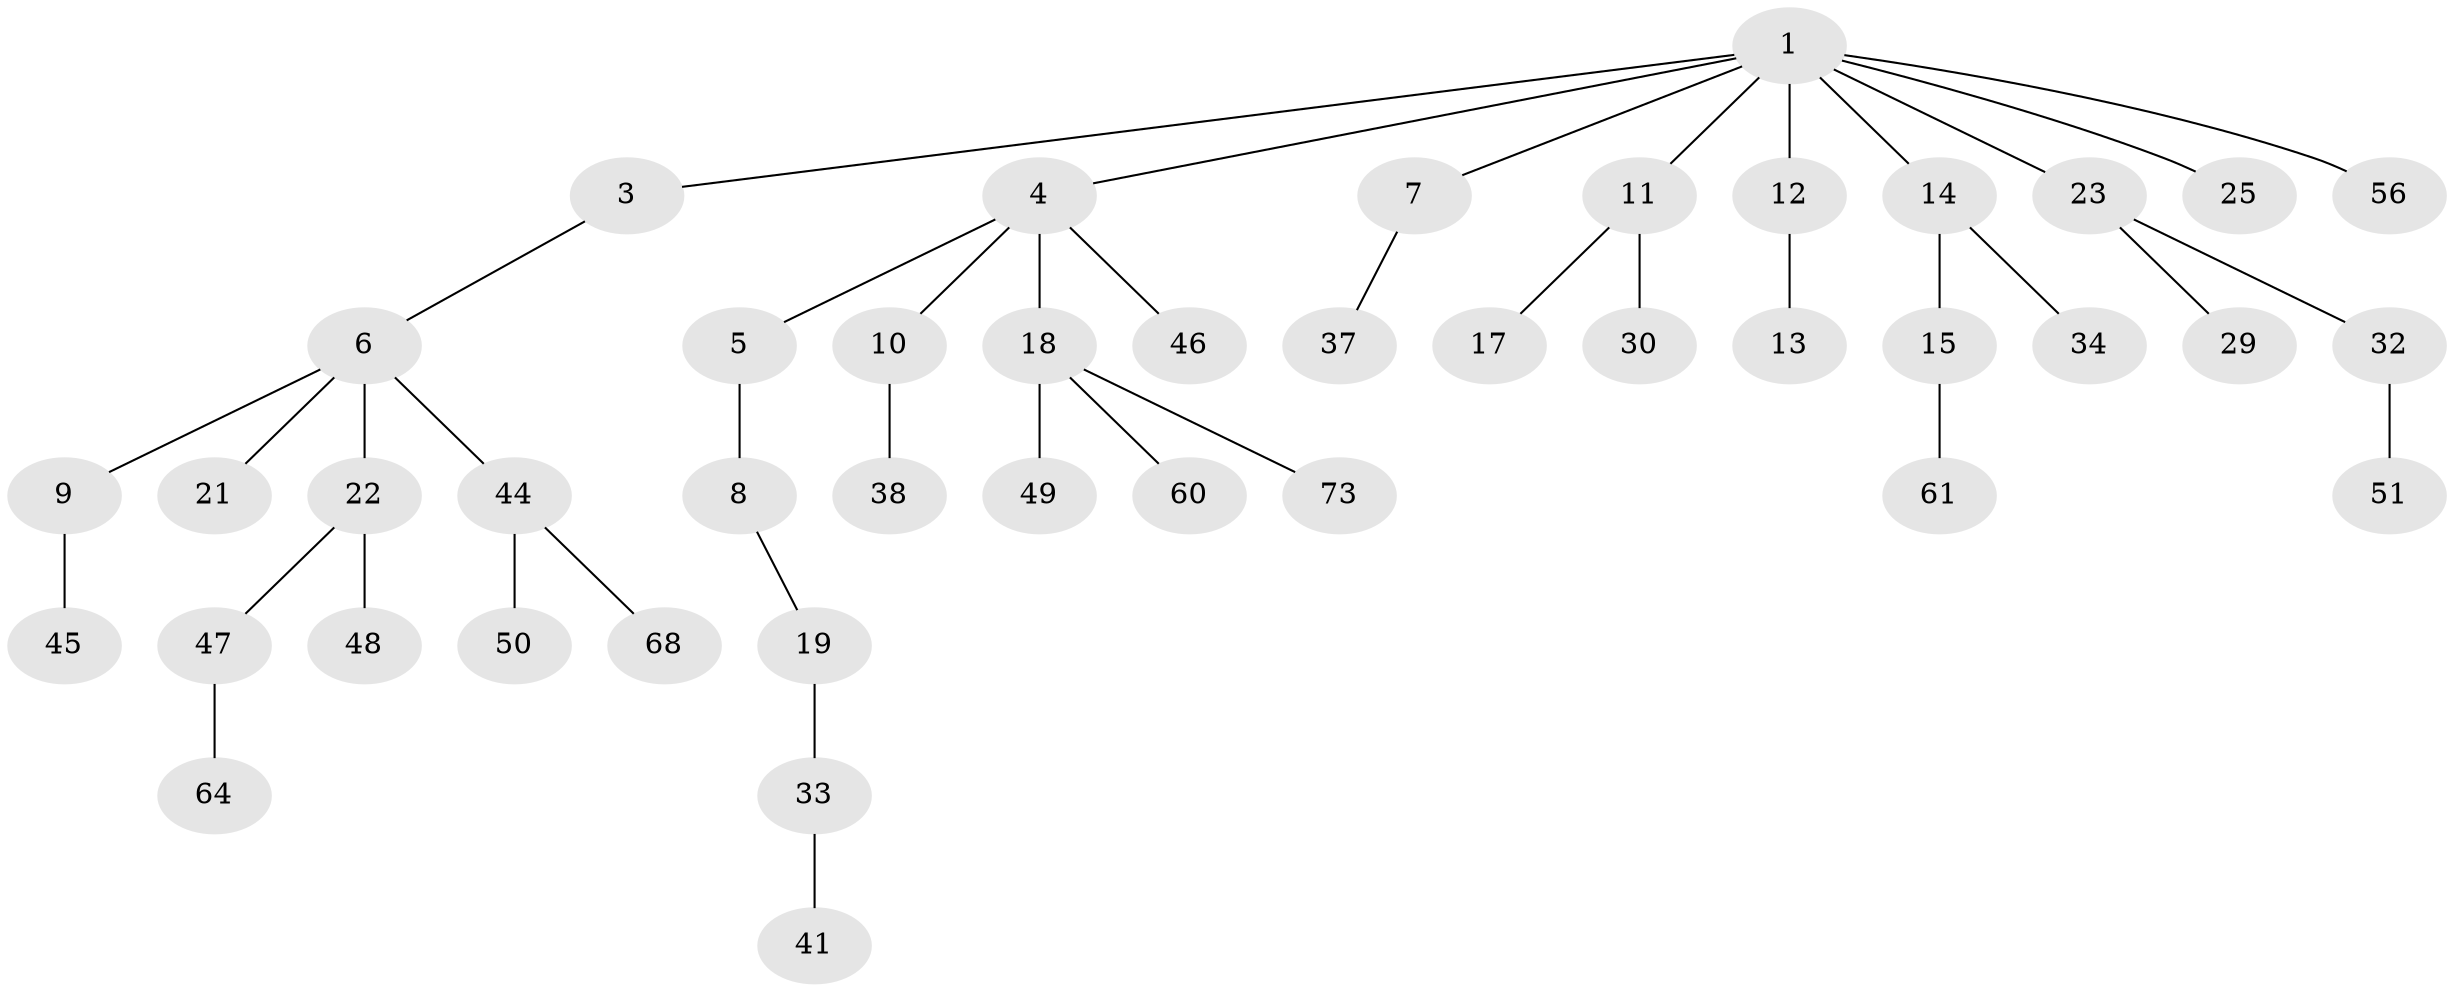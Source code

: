 // original degree distribution, {4: 0.0821917808219178, 7: 0.0136986301369863, 3: 0.1643835616438356, 2: 0.2054794520547945, 5: 0.0273972602739726, 1: 0.5068493150684932}
// Generated by graph-tools (version 1.1) at 2025/19/03/04/25 18:19:22]
// undirected, 43 vertices, 42 edges
graph export_dot {
graph [start="1"]
  node [color=gray90,style=filled];
  1 [super="+2"];
  3 [super="+71"];
  4 [super="+16"];
  5;
  6;
  7 [super="+43"];
  8;
  9 [super="+36+31+52"];
  10 [super="+40"];
  11;
  12 [super="+39"];
  13;
  14 [super="+26"];
  15;
  17 [super="+67"];
  18 [super="+35+20"];
  19 [super="+42+24"];
  21 [super="+27"];
  22 [super="+28"];
  23;
  25;
  29;
  30;
  32;
  33 [super="+72+57"];
  34 [super="+59+58"];
  37 [super="+66"];
  38;
  41;
  44;
  45 [super="+53"];
  46;
  47;
  48 [super="+70+62+55"];
  49;
  50;
  51;
  56;
  60 [super="+65"];
  61;
  64;
  68;
  73;
  1 -- 7;
  1 -- 12;
  1 -- 14;
  1 -- 3;
  1 -- 4;
  1 -- 23;
  1 -- 56;
  1 -- 25;
  1 -- 11;
  3 -- 6;
  4 -- 5;
  4 -- 10;
  4 -- 18;
  4 -- 46;
  5 -- 8;
  6 -- 9;
  6 -- 21;
  6 -- 22;
  6 -- 44;
  7 -- 37;
  8 -- 19;
  9 -- 45;
  10 -- 38;
  11 -- 17;
  11 -- 30;
  12 -- 13;
  14 -- 15;
  14 -- 34;
  15 -- 61;
  18 -- 73;
  18 -- 49;
  18 -- 60;
  19 -- 33;
  22 -- 47;
  22 -- 48;
  23 -- 29;
  23 -- 32;
  32 -- 51;
  33 -- 41;
  44 -- 50;
  44 -- 68;
  47 -- 64;
}

